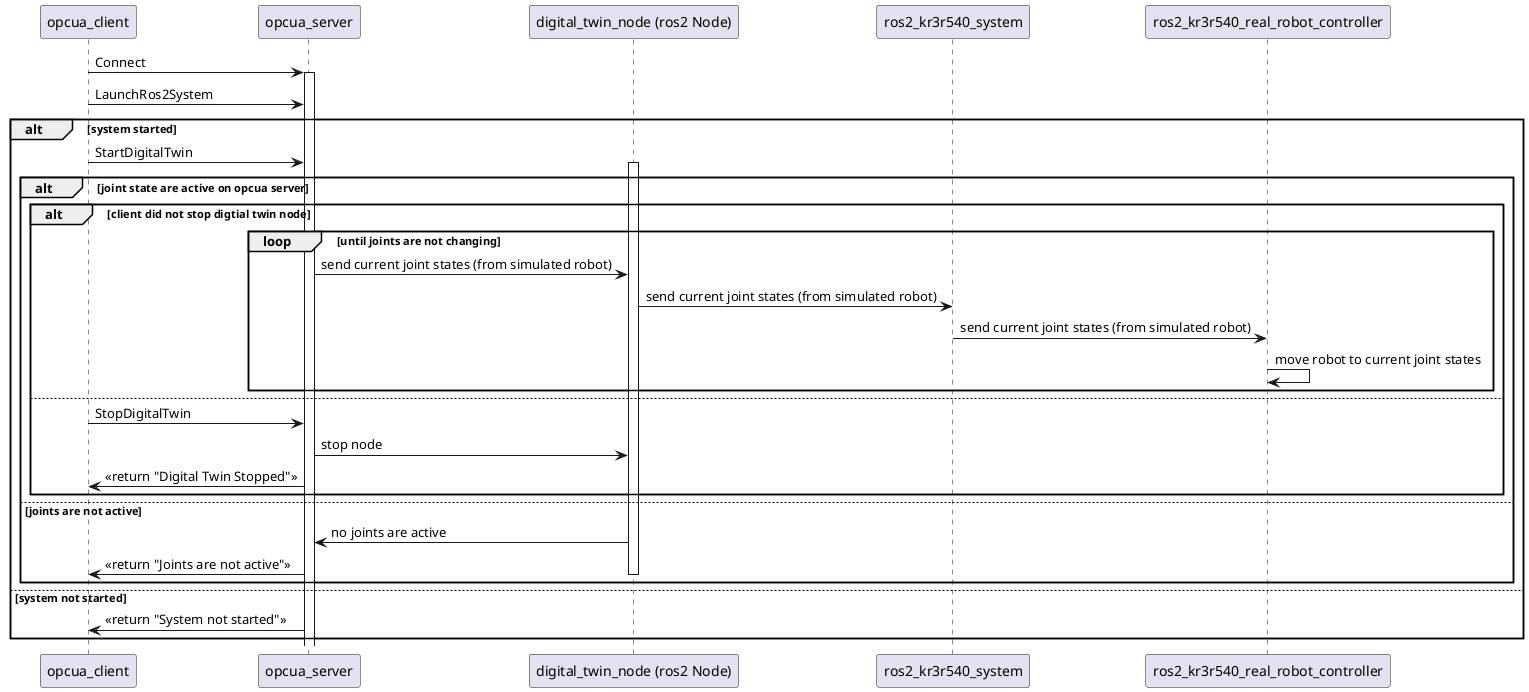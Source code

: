 @startuml "Local Server Sequence Diagram - Start Digital Twin"

participant "opcua_client" as opcua_client  order 1
participant "opcua_server" as opcua_server order 2
participant "digital_twin_node (ros2 Node)" as digital_twin_node order 3
participant "ros2_kr3r540_system" as ros2_system order 4
participant "ros2_kr3r540_real_robot_controller" as ros2_real_robot_controller order 5

opcua_client -> opcua_server: Connect
activate opcua_server
opcua_client -> opcua_server: LaunchRos2System

alt system started 
    opcua_client -> opcua_server: StartDigitalTwin
    alt joint state are active on opcua server
        activate digital_twin_node
        alt client did not stop digtial twin node
        loop until joints are not changing
        opcua_server -> digital_twin_node: send current joint states (from simulated robot)
        digital_twin_node -> ros2_system: send current joint states (from simulated robot)
        ros2_system -> ros2_real_robot_controller: send current joint states (from simulated robot)
        ros2_real_robot_controller -> ros2_real_robot_controller: move robot to current joint states
        end
        else 
        opcua_client -> opcua_server: StopDigitalTwin
        opcua_server -> digital_twin_node: stop node
        opcua_server -> opcua_client: << return "Digital Twin Stopped">>
        end
        else joints are not active
            digital_twin_node -> opcua_server: no joints are active
            opcua_server -> opcua_client: << return "Joints are not active">>
            deactivate digital_twin_node
        end
else system not started
    opcua_server -> opcua_client: << return "System not started">>
end


@enduml